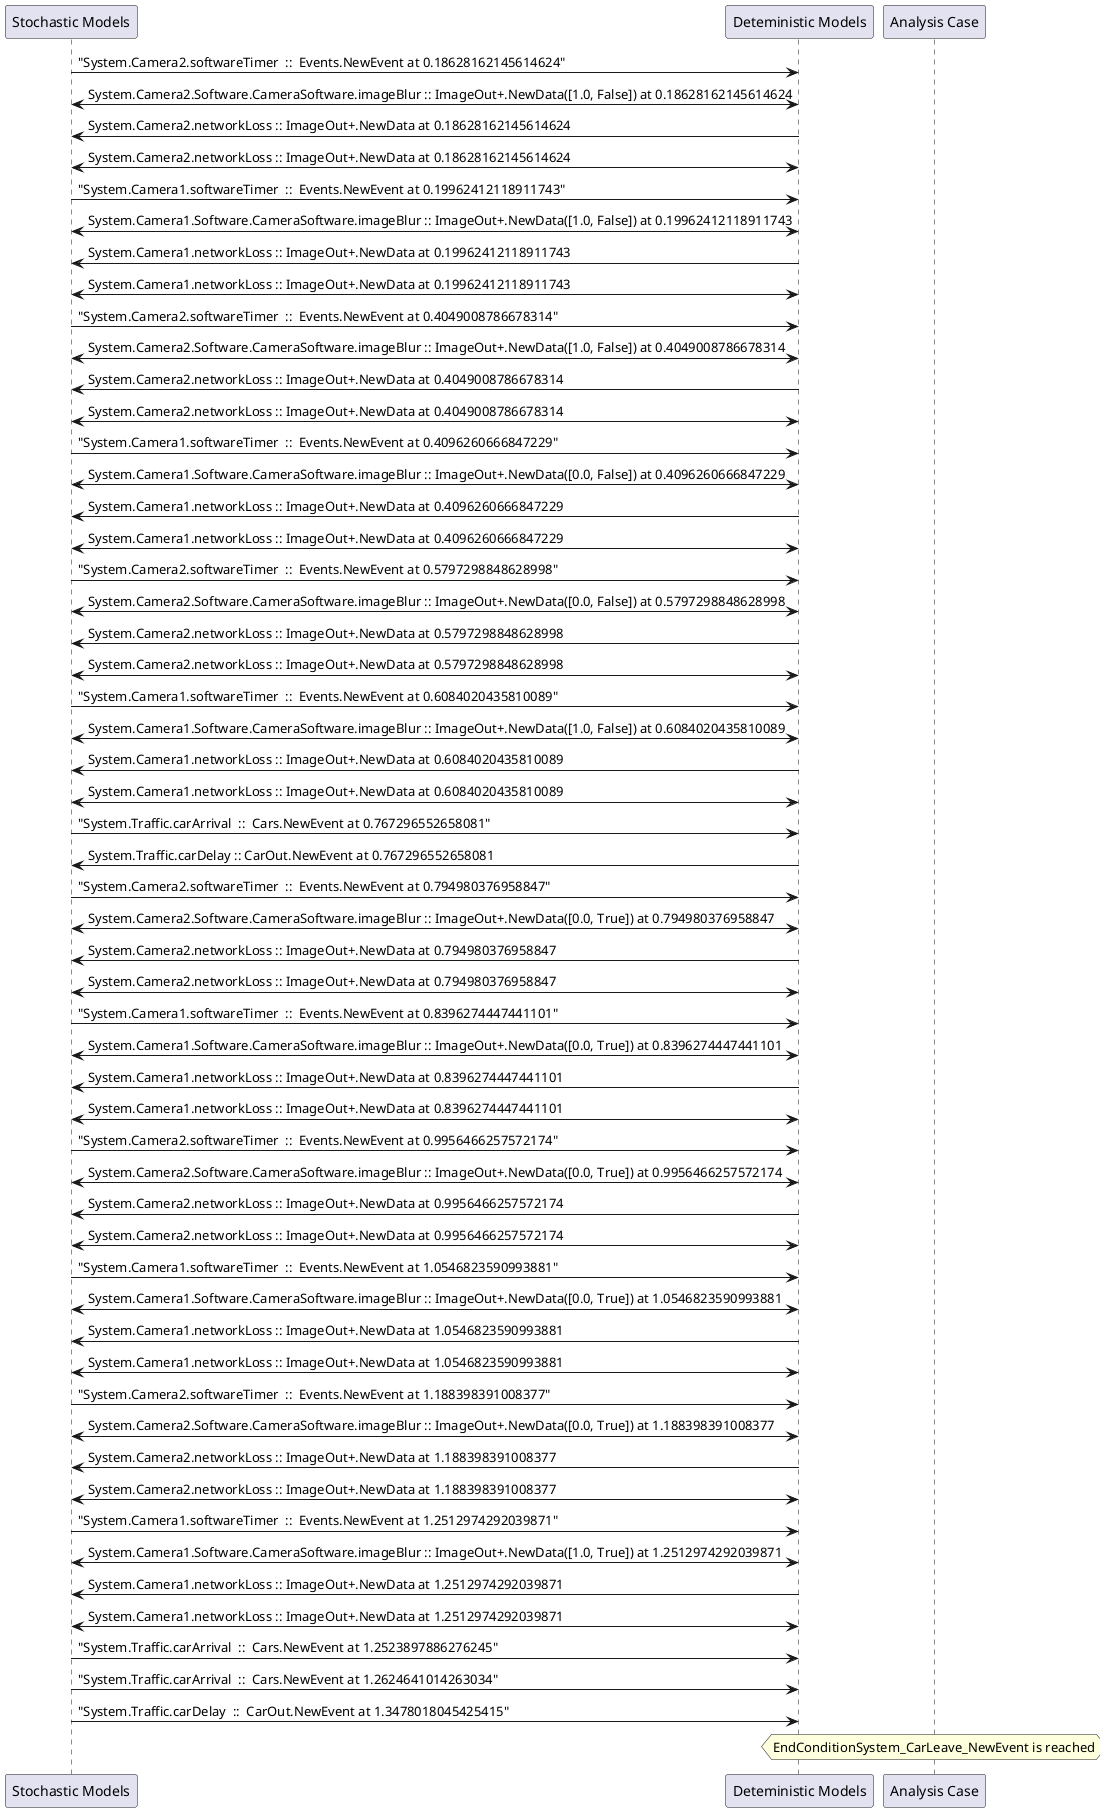 
	@startuml
	participant "Stochastic Models" as stochmodel
	participant "Deteministic Models" as detmodel
	participant "Analysis Case" as analysis
	{21124_stop} stochmodel -> detmodel : "System.Camera2.softwareTimer  ::  Events.NewEvent at 0.18628162145614624"
detmodel <-> stochmodel : System.Camera2.Software.CameraSoftware.imageBlur :: ImageOut+.NewData([1.0, False]) at 0.18628162145614624
detmodel -> stochmodel : System.Camera2.networkLoss :: ImageOut+.NewData at 0.18628162145614624
detmodel <-> stochmodel : System.Camera2.networkLoss :: ImageOut+.NewData at 0.18628162145614624
{21109_stop} stochmodel -> detmodel : "System.Camera1.softwareTimer  ::  Events.NewEvent at 0.19962412118911743"
detmodel <-> stochmodel : System.Camera1.Software.CameraSoftware.imageBlur :: ImageOut+.NewData([1.0, False]) at 0.19962412118911743
detmodel -> stochmodel : System.Camera1.networkLoss :: ImageOut+.NewData at 0.19962412118911743
detmodel <-> stochmodel : System.Camera1.networkLoss :: ImageOut+.NewData at 0.19962412118911743
{21125_stop} stochmodel -> detmodel : "System.Camera2.softwareTimer  ::  Events.NewEvent at 0.4049008786678314"
detmodel <-> stochmodel : System.Camera2.Software.CameraSoftware.imageBlur :: ImageOut+.NewData([1.0, False]) at 0.4049008786678314
detmodel -> stochmodel : System.Camera2.networkLoss :: ImageOut+.NewData at 0.4049008786678314
detmodel <-> stochmodel : System.Camera2.networkLoss :: ImageOut+.NewData at 0.4049008786678314
{21110_stop} stochmodel -> detmodel : "System.Camera1.softwareTimer  ::  Events.NewEvent at 0.4096260666847229"
detmodel <-> stochmodel : System.Camera1.Software.CameraSoftware.imageBlur :: ImageOut+.NewData([0.0, False]) at 0.4096260666847229
detmodel -> stochmodel : System.Camera1.networkLoss :: ImageOut+.NewData at 0.4096260666847229
detmodel <-> stochmodel : System.Camera1.networkLoss :: ImageOut+.NewData at 0.4096260666847229
{21126_stop} stochmodel -> detmodel : "System.Camera2.softwareTimer  ::  Events.NewEvent at 0.5797298848628998"
detmodel <-> stochmodel : System.Camera2.Software.CameraSoftware.imageBlur :: ImageOut+.NewData([0.0, False]) at 0.5797298848628998
detmodel -> stochmodel : System.Camera2.networkLoss :: ImageOut+.NewData at 0.5797298848628998
detmodel <-> stochmodel : System.Camera2.networkLoss :: ImageOut+.NewData at 0.5797298848628998
{21111_stop} stochmodel -> detmodel : "System.Camera1.softwareTimer  ::  Events.NewEvent at 0.6084020435810089"
detmodel <-> stochmodel : System.Camera1.Software.CameraSoftware.imageBlur :: ImageOut+.NewData([1.0, False]) at 0.6084020435810089
detmodel -> stochmodel : System.Camera1.networkLoss :: ImageOut+.NewData at 0.6084020435810089
detmodel <-> stochmodel : System.Camera1.networkLoss :: ImageOut+.NewData at 0.6084020435810089
{21139_stop} stochmodel -> detmodel : "System.Traffic.carArrival  ::  Cars.NewEvent at 0.767296552658081"
{21148_start} detmodel -> stochmodel : System.Traffic.carDelay :: CarOut.NewEvent at 0.767296552658081
{21127_stop} stochmodel -> detmodel : "System.Camera2.softwareTimer  ::  Events.NewEvent at 0.794980376958847"
detmodel <-> stochmodel : System.Camera2.Software.CameraSoftware.imageBlur :: ImageOut+.NewData([0.0, True]) at 0.794980376958847
detmodel -> stochmodel : System.Camera2.networkLoss :: ImageOut+.NewData at 0.794980376958847
detmodel <-> stochmodel : System.Camera2.networkLoss :: ImageOut+.NewData at 0.794980376958847
{21112_stop} stochmodel -> detmodel : "System.Camera1.softwareTimer  ::  Events.NewEvent at 0.8396274447441101"
detmodel <-> stochmodel : System.Camera1.Software.CameraSoftware.imageBlur :: ImageOut+.NewData([0.0, True]) at 0.8396274447441101
detmodel -> stochmodel : System.Camera1.networkLoss :: ImageOut+.NewData at 0.8396274447441101
detmodel <-> stochmodel : System.Camera1.networkLoss :: ImageOut+.NewData at 0.8396274447441101
{21128_stop} stochmodel -> detmodel : "System.Camera2.softwareTimer  ::  Events.NewEvent at 0.9956466257572174"
detmodel <-> stochmodel : System.Camera2.Software.CameraSoftware.imageBlur :: ImageOut+.NewData([0.0, True]) at 0.9956466257572174
detmodel -> stochmodel : System.Camera2.networkLoss :: ImageOut+.NewData at 0.9956466257572174
detmodel <-> stochmodel : System.Camera2.networkLoss :: ImageOut+.NewData at 0.9956466257572174
{21113_stop} stochmodel -> detmodel : "System.Camera1.softwareTimer  ::  Events.NewEvent at 1.0546823590993881"
detmodel <-> stochmodel : System.Camera1.Software.CameraSoftware.imageBlur :: ImageOut+.NewData([0.0, True]) at 1.0546823590993881
detmodel -> stochmodel : System.Camera1.networkLoss :: ImageOut+.NewData at 1.0546823590993881
detmodel <-> stochmodel : System.Camera1.networkLoss :: ImageOut+.NewData at 1.0546823590993881
{21129_stop} stochmodel -> detmodel : "System.Camera2.softwareTimer  ::  Events.NewEvent at 1.188398391008377"
detmodel <-> stochmodel : System.Camera2.Software.CameraSoftware.imageBlur :: ImageOut+.NewData([0.0, True]) at 1.188398391008377
detmodel -> stochmodel : System.Camera2.networkLoss :: ImageOut+.NewData at 1.188398391008377
detmodel <-> stochmodel : System.Camera2.networkLoss :: ImageOut+.NewData at 1.188398391008377
{21114_stop} stochmodel -> detmodel : "System.Camera1.softwareTimer  ::  Events.NewEvent at 1.2512974292039871"
detmodel <-> stochmodel : System.Camera1.Software.CameraSoftware.imageBlur :: ImageOut+.NewData([1.0, True]) at 1.2512974292039871
detmodel -> stochmodel : System.Camera1.networkLoss :: ImageOut+.NewData at 1.2512974292039871
detmodel <-> stochmodel : System.Camera1.networkLoss :: ImageOut+.NewData at 1.2512974292039871
{21140_stop} stochmodel -> detmodel : "System.Traffic.carArrival  ::  Cars.NewEvent at 1.2523897886276245"
{21141_stop} stochmodel -> detmodel : "System.Traffic.carArrival  ::  Cars.NewEvent at 1.2624641014263034"
{21148_stop} stochmodel -> detmodel : "System.Traffic.carDelay  ::  CarOut.NewEvent at 1.3478018045425415"
{21148_start} <-> {21148_stop} : delay
hnote over analysis 
EndConditionSystem_CarLeave_NewEvent is reached
endnote
@enduml